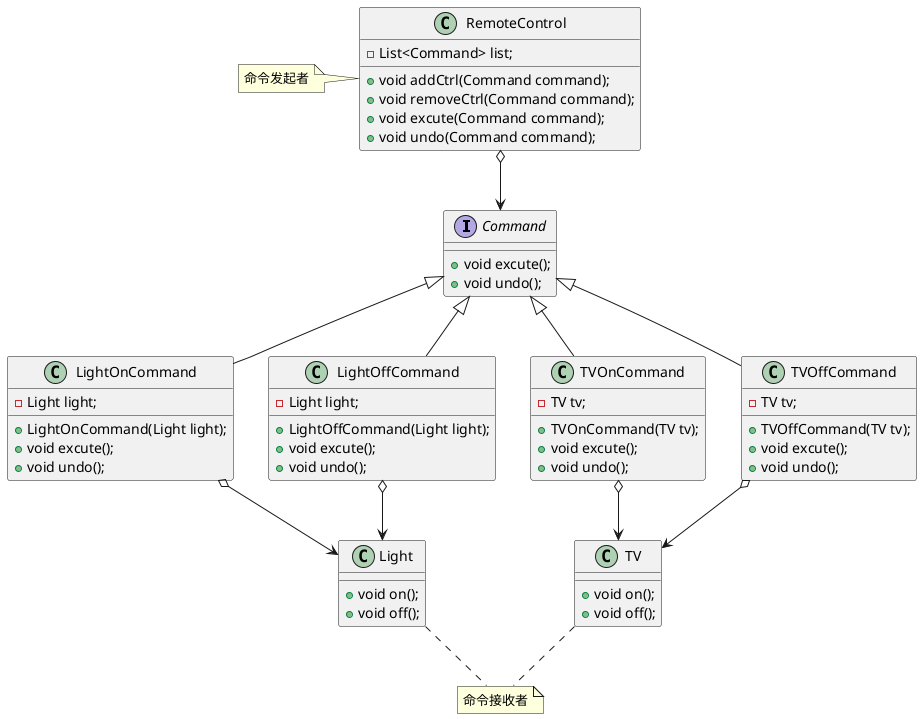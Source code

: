 @startuml

interface Command{
    +void excute();
    +void undo();
}
class Light{
    +void on();
    +void off();
}
class LightOnCommand{
    -Light light;
    +LightOnCommand(Light light);
    +void excute();
    +void undo();
}
class LightOffCommand{
    -Light light;
    +LightOffCommand(Light light);
    +void excute();
    +void undo();
}
class TV{
    +void on();
    +void off();
}
class TVOnCommand{
    -TV tv;
    +TVOnCommand(TV tv);
    +void excute();
    +void undo();
}
class TVOffCommand{
    -TV tv;
    +TVOffCommand(TV tv);
    +void excute();
    +void undo();
}

Command <|-- LightOnCommand
Command <|-- LightOffCommand
Command <|-- TVOnCommand
Command <|-- TVOffCommand
LightOffCommand o--> Light
LightOnCommand o--> Light
TVOnCommand o--> TV
TVOffCommand o--> TV

class RemoteControl{
    -List<Command> list;
    +void addCtrl(Command command);
    +void removeCtrl(Command command);
    +void excute(Command command);
    +void undo(Command command);
}
note left of RemoteControl : 命令发起者
RemoteControl o--> Command
note "命令接收者" as N1
TV .. N1
Light .. N1
@enduml